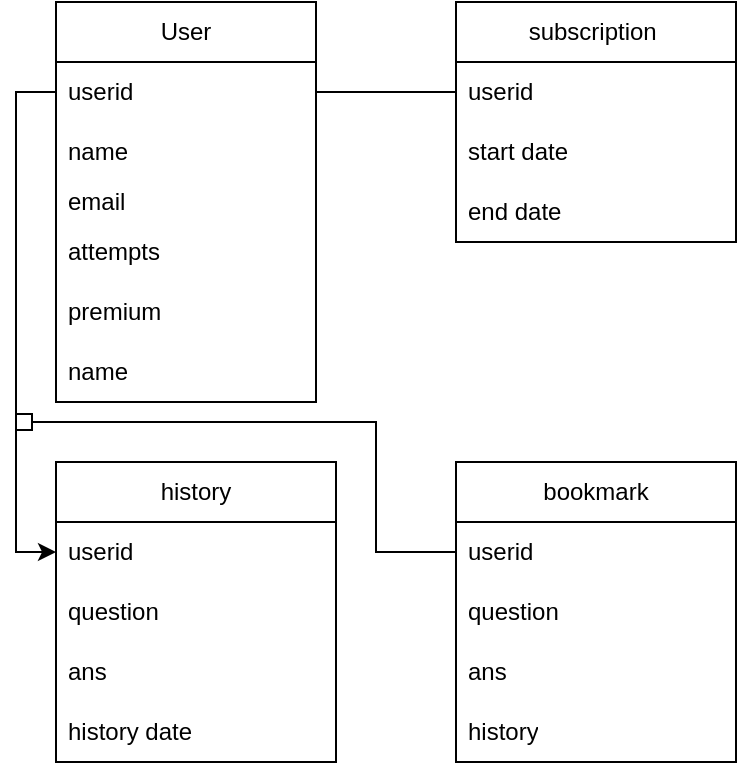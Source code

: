 <mxfile version="21.7.5" type="github">
  <diagram name="Page-1" id="Sf0bLcSyjigh50SmIKfN">
    <mxGraphModel dx="794" dy="464" grid="1" gridSize="10" guides="1" tooltips="1" connect="1" arrows="1" fold="1" page="1" pageScale="1" pageWidth="827" pageHeight="1169" math="0" shadow="0">
      <root>
        <mxCell id="0" />
        <mxCell id="1" parent="0" />
        <mxCell id="r203shYXzsWCAXHmjTGM-3" value="User" style="swimlane;fontStyle=0;childLayout=stackLayout;horizontal=1;startSize=30;horizontalStack=0;resizeParent=1;resizeParentMax=0;resizeLast=0;collapsible=1;marginBottom=0;whiteSpace=wrap;html=1;" vertex="1" parent="1">
          <mxGeometry x="80" y="80" width="130" height="200" as="geometry">
            <mxRectangle x="80" y="80" width="70" height="30" as="alternateBounds" />
          </mxGeometry>
        </mxCell>
        <mxCell id="r203shYXzsWCAXHmjTGM-4" value="userid" style="text;strokeColor=none;fillColor=none;align=left;verticalAlign=middle;spacingLeft=4;spacingRight=4;overflow=hidden;points=[[0,0.5],[1,0.5]];portConstraint=eastwest;rotatable=0;whiteSpace=wrap;html=1;" vertex="1" parent="r203shYXzsWCAXHmjTGM-3">
          <mxGeometry y="30" width="130" height="30" as="geometry" />
        </mxCell>
        <mxCell id="r203shYXzsWCAXHmjTGM-5" value="name" style="text;strokeColor=none;fillColor=none;align=left;verticalAlign=middle;spacingLeft=4;spacingRight=4;overflow=hidden;points=[[0,0.5],[1,0.5]];portConstraint=eastwest;rotatable=0;whiteSpace=wrap;html=1;" vertex="1" parent="r203shYXzsWCAXHmjTGM-3">
          <mxGeometry y="60" width="130" height="30" as="geometry" />
        </mxCell>
        <mxCell id="r203shYXzsWCAXHmjTGM-6" value="email" style="text;strokeColor=none;fillColor=none;align=left;verticalAlign=middle;spacingLeft=4;spacingRight=4;overflow=hidden;points=[[0,0.5],[1,0.5]];portConstraint=eastwest;rotatable=0;whiteSpace=wrap;html=1;" vertex="1" parent="r203shYXzsWCAXHmjTGM-3">
          <mxGeometry y="90" width="130" height="20" as="geometry" />
        </mxCell>
        <mxCell id="r203shYXzsWCAXHmjTGM-7" value="attempts" style="text;strokeColor=none;fillColor=none;align=left;verticalAlign=middle;spacingLeft=4;spacingRight=4;overflow=hidden;points=[[0,0.5],[1,0.5]];portConstraint=eastwest;rotatable=0;whiteSpace=wrap;html=1;" vertex="1" parent="r203shYXzsWCAXHmjTGM-3">
          <mxGeometry y="110" width="130" height="30" as="geometry" />
        </mxCell>
        <mxCell id="r203shYXzsWCAXHmjTGM-8" value="premium" style="text;strokeColor=none;fillColor=none;align=left;verticalAlign=middle;spacingLeft=4;spacingRight=4;overflow=hidden;points=[[0,0.5],[1,0.5]];portConstraint=eastwest;rotatable=0;whiteSpace=wrap;html=1;" vertex="1" parent="r203shYXzsWCAXHmjTGM-3">
          <mxGeometry y="140" width="130" height="30" as="geometry" />
        </mxCell>
        <mxCell id="r203shYXzsWCAXHmjTGM-9" value="name" style="text;strokeColor=none;fillColor=none;align=left;verticalAlign=middle;spacingLeft=4;spacingRight=4;overflow=hidden;points=[[0,0.5],[1,0.5]];portConstraint=eastwest;rotatable=0;whiteSpace=wrap;html=1;" vertex="1" parent="r203shYXzsWCAXHmjTGM-3">
          <mxGeometry y="170" width="130" height="30" as="geometry" />
        </mxCell>
        <mxCell id="r203shYXzsWCAXHmjTGM-10" value="" style="endArrow=none;html=1;rounded=0;exitX=1;exitY=0.5;exitDx=0;exitDy=0;" edge="1" parent="1" source="r203shYXzsWCAXHmjTGM-4">
          <mxGeometry width="50" height="50" relative="1" as="geometry">
            <mxPoint x="380" y="270" as="sourcePoint" />
            <mxPoint x="280" y="125" as="targetPoint" />
          </mxGeometry>
        </mxCell>
        <mxCell id="r203shYXzsWCAXHmjTGM-12" value="subscription&amp;nbsp;" style="swimlane;fontStyle=0;childLayout=stackLayout;horizontal=1;startSize=30;horizontalStack=0;resizeParent=1;resizeParentMax=0;resizeLast=0;collapsible=1;marginBottom=0;whiteSpace=wrap;html=1;" vertex="1" parent="1">
          <mxGeometry x="280" y="80" width="140" height="120" as="geometry" />
        </mxCell>
        <mxCell id="r203shYXzsWCAXHmjTGM-13" value="userid" style="text;strokeColor=none;fillColor=none;align=left;verticalAlign=middle;spacingLeft=4;spacingRight=4;overflow=hidden;points=[[0,0.5],[1,0.5]];portConstraint=eastwest;rotatable=0;whiteSpace=wrap;html=1;" vertex="1" parent="r203shYXzsWCAXHmjTGM-12">
          <mxGeometry y="30" width="140" height="30" as="geometry" />
        </mxCell>
        <mxCell id="r203shYXzsWCAXHmjTGM-14" value="start date" style="text;strokeColor=none;fillColor=none;align=left;verticalAlign=middle;spacingLeft=4;spacingRight=4;overflow=hidden;points=[[0,0.5],[1,0.5]];portConstraint=eastwest;rotatable=0;whiteSpace=wrap;html=1;" vertex="1" parent="r203shYXzsWCAXHmjTGM-12">
          <mxGeometry y="60" width="140" height="30" as="geometry" />
        </mxCell>
        <mxCell id="r203shYXzsWCAXHmjTGM-15" value="end date" style="text;strokeColor=none;fillColor=none;align=left;verticalAlign=middle;spacingLeft=4;spacingRight=4;overflow=hidden;points=[[0,0.5],[1,0.5]];portConstraint=eastwest;rotatable=0;whiteSpace=wrap;html=1;" vertex="1" parent="r203shYXzsWCAXHmjTGM-12">
          <mxGeometry y="90" width="140" height="30" as="geometry" />
        </mxCell>
        <mxCell id="r203shYXzsWCAXHmjTGM-16" value="history" style="swimlane;fontStyle=0;childLayout=stackLayout;horizontal=1;startSize=30;horizontalStack=0;resizeParent=1;resizeParentMax=0;resizeLast=0;collapsible=1;marginBottom=0;whiteSpace=wrap;html=1;" vertex="1" parent="1">
          <mxGeometry x="80" y="310" width="140" height="150" as="geometry" />
        </mxCell>
        <mxCell id="r203shYXzsWCAXHmjTGM-17" value="userid" style="text;strokeColor=none;fillColor=none;align=left;verticalAlign=middle;spacingLeft=4;spacingRight=4;overflow=hidden;points=[[0,0.5],[1,0.5]];portConstraint=eastwest;rotatable=0;whiteSpace=wrap;html=1;" vertex="1" parent="r203shYXzsWCAXHmjTGM-16">
          <mxGeometry y="30" width="140" height="30" as="geometry" />
        </mxCell>
        <mxCell id="r203shYXzsWCAXHmjTGM-19" value="question" style="text;strokeColor=none;fillColor=none;align=left;verticalAlign=middle;spacingLeft=4;spacingRight=4;overflow=hidden;points=[[0,0.5],[1,0.5]];portConstraint=eastwest;rotatable=0;whiteSpace=wrap;html=1;" vertex="1" parent="r203shYXzsWCAXHmjTGM-16">
          <mxGeometry y="60" width="140" height="30" as="geometry" />
        </mxCell>
        <mxCell id="r203shYXzsWCAXHmjTGM-21" value="ans" style="text;strokeColor=none;fillColor=none;align=left;verticalAlign=middle;spacingLeft=4;spacingRight=4;overflow=hidden;points=[[0,0.5],[1,0.5]];portConstraint=eastwest;rotatable=0;whiteSpace=wrap;html=1;" vertex="1" parent="r203shYXzsWCAXHmjTGM-16">
          <mxGeometry y="90" width="140" height="30" as="geometry" />
        </mxCell>
        <mxCell id="r203shYXzsWCAXHmjTGM-26" value="history date" style="text;strokeColor=none;fillColor=none;align=left;verticalAlign=middle;spacingLeft=4;spacingRight=4;overflow=hidden;points=[[0,0.5],[1,0.5]];portConstraint=eastwest;rotatable=0;whiteSpace=wrap;html=1;" vertex="1" parent="r203shYXzsWCAXHmjTGM-16">
          <mxGeometry y="120" width="140" height="30" as="geometry" />
        </mxCell>
        <mxCell id="r203shYXzsWCAXHmjTGM-22" value="bookmark" style="swimlane;fontStyle=0;childLayout=stackLayout;horizontal=1;startSize=30;horizontalStack=0;resizeParent=1;resizeParentMax=0;resizeLast=0;collapsible=1;marginBottom=0;whiteSpace=wrap;html=1;" vertex="1" parent="1">
          <mxGeometry x="280" y="310" width="140" height="150" as="geometry" />
        </mxCell>
        <mxCell id="r203shYXzsWCAXHmjTGM-28" style="rounded=0;orthogonalLoop=1;jettySize=auto;html=1;exitX=0;exitY=0.5;exitDx=0;exitDy=0;edgeStyle=elbowEdgeStyle;endArrow=box;endFill=0;" edge="1" parent="r203shYXzsWCAXHmjTGM-22" source="r203shYXzsWCAXHmjTGM-23">
          <mxGeometry relative="1" as="geometry">
            <mxPoint x="-220" y="-20" as="targetPoint" />
            <Array as="points">
              <mxPoint x="-40" y="10" />
            </Array>
          </mxGeometry>
        </mxCell>
        <mxCell id="r203shYXzsWCAXHmjTGM-23" value="userid" style="text;strokeColor=none;fillColor=none;align=left;verticalAlign=middle;spacingLeft=4;spacingRight=4;overflow=hidden;points=[[0,0.5],[1,0.5]];portConstraint=eastwest;rotatable=0;whiteSpace=wrap;html=1;" vertex="1" parent="r203shYXzsWCAXHmjTGM-22">
          <mxGeometry y="30" width="140" height="30" as="geometry" />
        </mxCell>
        <mxCell id="r203shYXzsWCAXHmjTGM-24" value="question" style="text;strokeColor=none;fillColor=none;align=left;verticalAlign=middle;spacingLeft=4;spacingRight=4;overflow=hidden;points=[[0,0.5],[1,0.5]];portConstraint=eastwest;rotatable=0;whiteSpace=wrap;html=1;" vertex="1" parent="r203shYXzsWCAXHmjTGM-22">
          <mxGeometry y="60" width="140" height="30" as="geometry" />
        </mxCell>
        <mxCell id="r203shYXzsWCAXHmjTGM-25" value="ans" style="text;strokeColor=none;fillColor=none;align=left;verticalAlign=middle;spacingLeft=4;spacingRight=4;overflow=hidden;points=[[0,0.5],[1,0.5]];portConstraint=eastwest;rotatable=0;whiteSpace=wrap;html=1;" vertex="1" parent="r203shYXzsWCAXHmjTGM-22">
          <mxGeometry y="90" width="140" height="30" as="geometry" />
        </mxCell>
        <mxCell id="r203shYXzsWCAXHmjTGM-29" value="history" style="text;strokeColor=none;fillColor=none;align=left;verticalAlign=middle;spacingLeft=4;spacingRight=4;overflow=hidden;points=[[0,0.5],[1,0.5]];portConstraint=eastwest;rotatable=0;whiteSpace=wrap;html=1;" vertex="1" parent="r203shYXzsWCAXHmjTGM-22">
          <mxGeometry y="120" width="140" height="30" as="geometry" />
        </mxCell>
        <mxCell id="r203shYXzsWCAXHmjTGM-27" style="edgeStyle=orthogonalEdgeStyle;rounded=0;orthogonalLoop=1;jettySize=auto;html=1;exitX=0;exitY=0.5;exitDx=0;exitDy=0;entryX=0;entryY=0.5;entryDx=0;entryDy=0;" edge="1" parent="1" source="r203shYXzsWCAXHmjTGM-4" target="r203shYXzsWCAXHmjTGM-17">
          <mxGeometry relative="1" as="geometry" />
        </mxCell>
      </root>
    </mxGraphModel>
  </diagram>
</mxfile>
